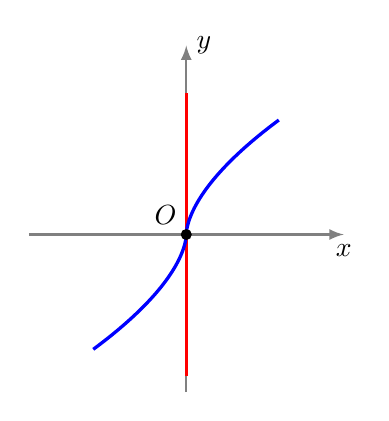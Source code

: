 \begin{tikzpicture}[scale=2]
     \draw[->,>=latex,thick, gray] (-1,0)--(1,0) node[below,black] {$x$};
     \draw[->,>=latex,thick, gray] (0,-1)--(0,1.2) node[right,black] {$y$};

     \draw[very thick, red] (0,-0.9)--(0,0.9);

     \draw [very thick, color=blue,samples=100,smooth, domain=-0.9:0.9] plot({\x^5},{\x^3});

    \fill (0,0) circle (1pt) node[above left] {$O$};
\end{tikzpicture}
